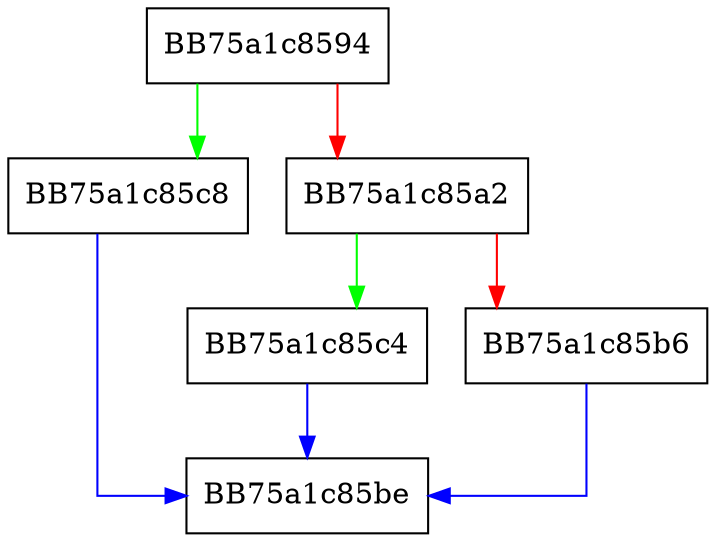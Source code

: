 digraph VFS_GetLength {
  node [shape="box"];
  graph [splines=ortho];
  BB75a1c8594 -> BB75a1c85c8 [color="green"];
  BB75a1c8594 -> BB75a1c85a2 [color="red"];
  BB75a1c85a2 -> BB75a1c85c4 [color="green"];
  BB75a1c85a2 -> BB75a1c85b6 [color="red"];
  BB75a1c85b6 -> BB75a1c85be [color="blue"];
  BB75a1c85c4 -> BB75a1c85be [color="blue"];
  BB75a1c85c8 -> BB75a1c85be [color="blue"];
}